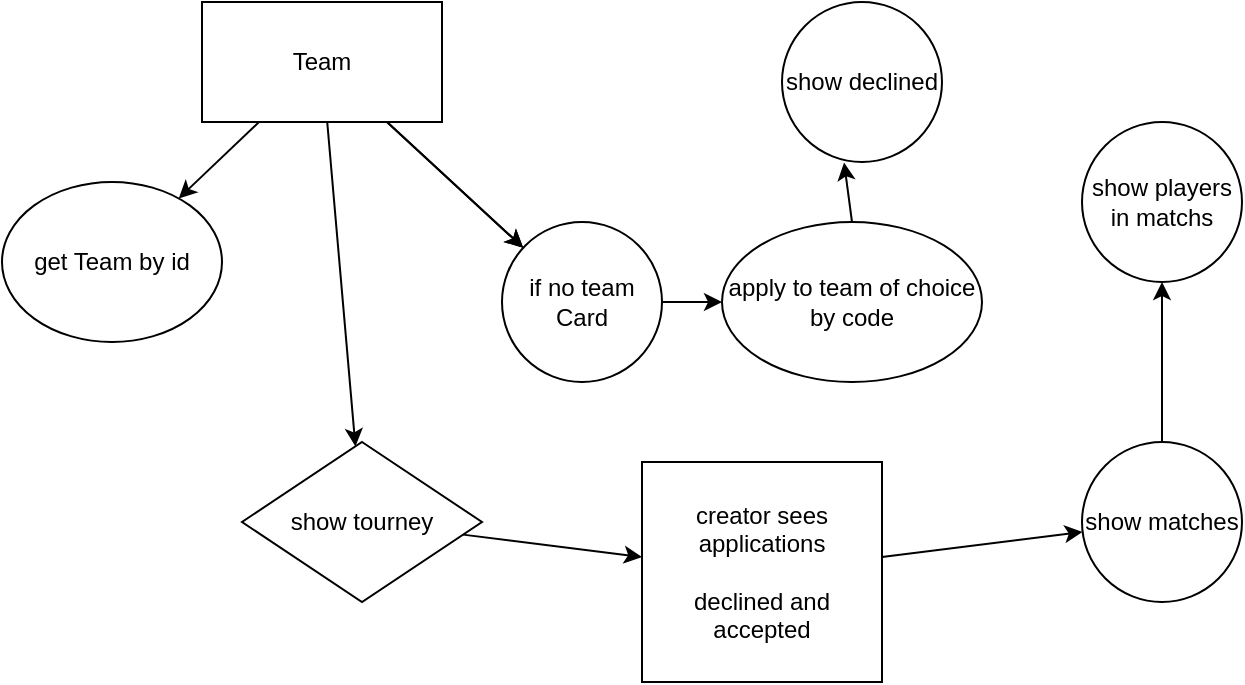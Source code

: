 <mxfile>
    <diagram name="Page-1" id="N4zrm8i5nhAotq9q0qaE">
        <mxGraphModel dx="696" dy="411" grid="1" gridSize="10" guides="1" tooltips="1" connect="1" arrows="1" fold="1" page="1" pageScale="1" pageWidth="850" pageHeight="1100" math="0" shadow="0">
            <root>
                <mxCell id="0"/>
                <mxCell id="1" parent="0"/>
                <mxCell id="7" value="" style="edgeStyle=none;html=1;" edge="1" parent="1" source="2" target="6">
                    <mxGeometry relative="1" as="geometry"/>
                </mxCell>
                <mxCell id="9" value="" style="edgeStyle=none;html=1;" edge="1" parent="1" source="2" target="8">
                    <mxGeometry relative="1" as="geometry"/>
                </mxCell>
                <mxCell id="10" value="" style="edgeStyle=none;html=1;" edge="1" parent="1" source="2" target="8">
                    <mxGeometry relative="1" as="geometry"/>
                </mxCell>
                <mxCell id="12" value="" style="edgeStyle=none;html=1;" edge="1" parent="1" source="2" target="11">
                    <mxGeometry relative="1" as="geometry"/>
                </mxCell>
                <mxCell id="2" value="Team" style="whiteSpace=wrap;html=1;" vertex="1" parent="1">
                    <mxGeometry x="130" y="20" width="120" height="60" as="geometry"/>
                </mxCell>
                <mxCell id="6" value="get Team by id" style="ellipse;whiteSpace=wrap;html=1;" vertex="1" parent="1">
                    <mxGeometry x="30" y="110" width="110" height="80" as="geometry"/>
                </mxCell>
                <mxCell id="22" value="" style="edgeStyle=none;html=1;" edge="1" parent="1" source="8" target="21">
                    <mxGeometry relative="1" as="geometry"/>
                </mxCell>
                <mxCell id="8" value="if no team&lt;div&gt;Card&lt;/div&gt;" style="ellipse;whiteSpace=wrap;html=1;" vertex="1" parent="1">
                    <mxGeometry x="280" y="130" width="80" height="80" as="geometry"/>
                </mxCell>
                <mxCell id="14" value="" style="edgeStyle=none;html=1;" edge="1" parent="1" source="11" target="13">
                    <mxGeometry relative="1" as="geometry"/>
                </mxCell>
                <mxCell id="11" value="show tourney" style="rhombus;whiteSpace=wrap;html=1;" vertex="1" parent="1">
                    <mxGeometry x="150" y="240" width="120" height="80" as="geometry"/>
                </mxCell>
                <mxCell id="16" value="" style="edgeStyle=none;html=1;" edge="1" parent="1" source="13" target="15">
                    <mxGeometry relative="1" as="geometry"/>
                </mxCell>
                <mxCell id="13" value="creator sees applications&lt;br&gt;&lt;br&gt;declined and accepted" style="whiteSpace=wrap;html=1;" vertex="1" parent="1">
                    <mxGeometry x="350" y="250" width="120" height="110" as="geometry"/>
                </mxCell>
                <mxCell id="18" value="" style="edgeStyle=none;html=1;" edge="1" parent="1" source="15" target="17">
                    <mxGeometry relative="1" as="geometry"/>
                </mxCell>
                <mxCell id="15" value="show matches" style="ellipse;whiteSpace=wrap;html=1;" vertex="1" parent="1">
                    <mxGeometry x="570" y="240" width="80" height="80" as="geometry"/>
                </mxCell>
                <mxCell id="17" value="show players in matchs" style="ellipse;whiteSpace=wrap;html=1;" vertex="1" parent="1">
                    <mxGeometry x="570" y="80" width="80" height="80" as="geometry"/>
                </mxCell>
                <mxCell id="19" value="show declined" style="ellipse;whiteSpace=wrap;html=1;" vertex="1" parent="1">
                    <mxGeometry x="420" y="20" width="80" height="80" as="geometry"/>
                </mxCell>
                <mxCell id="23" style="edgeStyle=none;html=1;exitX=0;exitY=0.5;exitDx=0;exitDy=0;" edge="1" parent="1" source="21">
                    <mxGeometry relative="1" as="geometry">
                        <mxPoint x="420" y="170" as="targetPoint"/>
                    </mxGeometry>
                </mxCell>
                <mxCell id="21" value="apply to team of choice&lt;div&gt;by code&lt;/div&gt;" style="ellipse;whiteSpace=wrap;html=1;" vertex="1" parent="1">
                    <mxGeometry x="390" y="130" width="130" height="80" as="geometry"/>
                </mxCell>
                <mxCell id="24" style="edgeStyle=none;html=1;exitX=0.5;exitY=0;exitDx=0;exitDy=0;entryX=0.388;entryY=1.003;entryDx=0;entryDy=0;entryPerimeter=0;" edge="1" parent="1" source="21" target="19">
                    <mxGeometry relative="1" as="geometry"/>
                </mxCell>
            </root>
        </mxGraphModel>
    </diagram>
</mxfile>